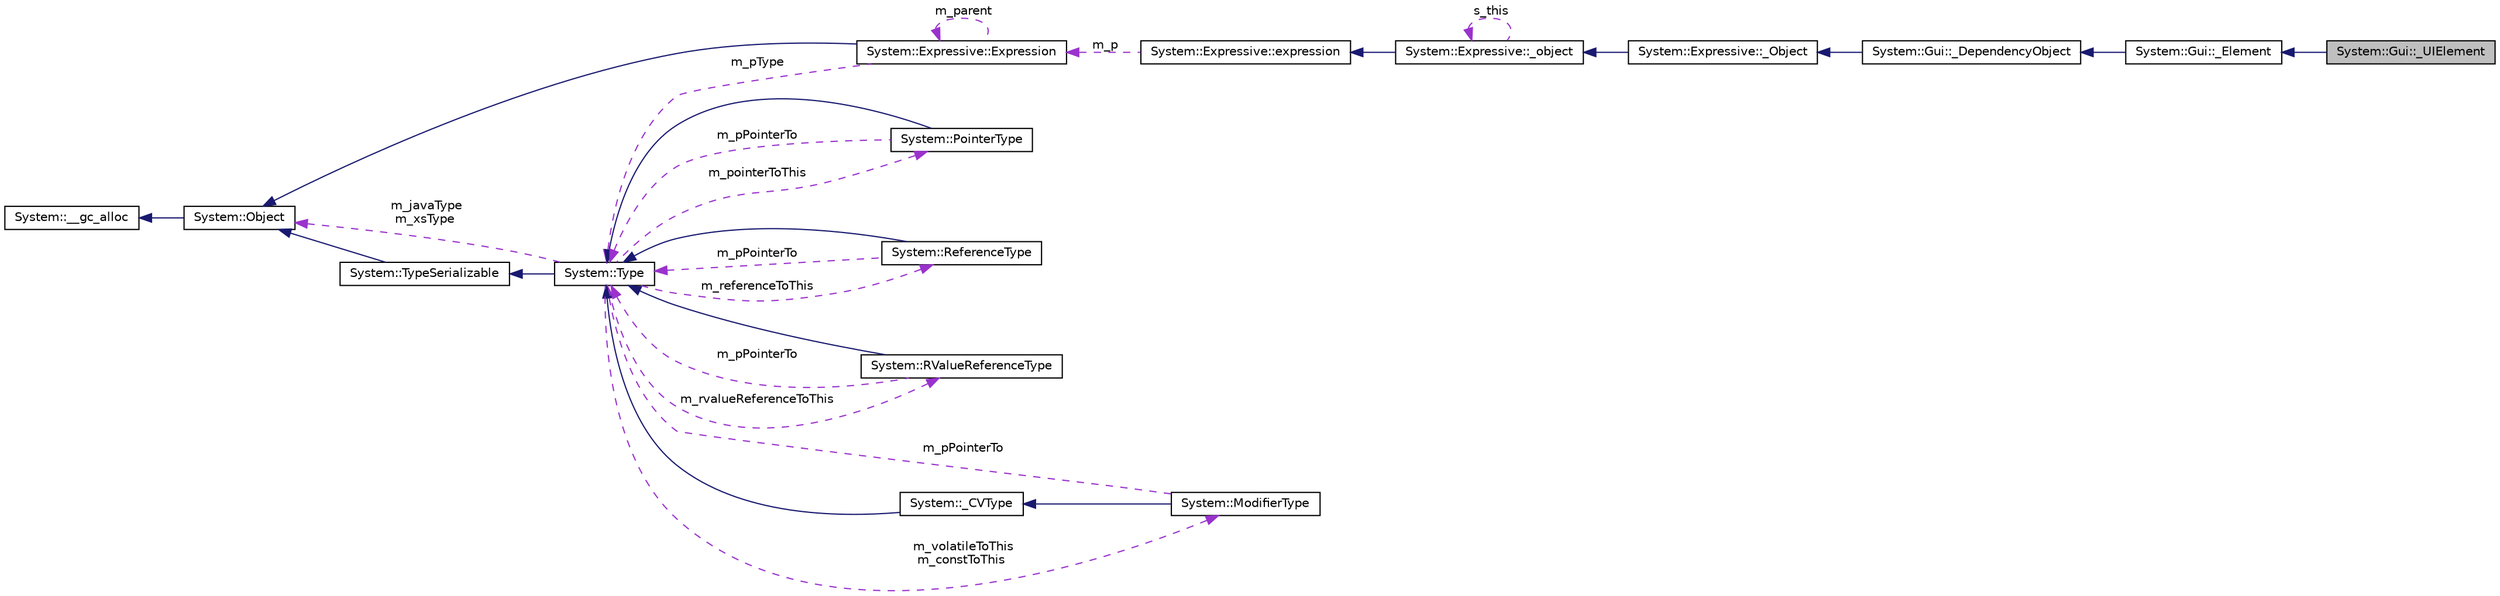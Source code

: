 digraph G
{
  edge [fontname="Helvetica",fontsize="10",labelfontname="Helvetica",labelfontsize="10"];
  node [fontname="Helvetica",fontsize="10",shape=record];
  rankdir="LR";
  Node1 [label="System::Gui::_UIElement",height=0.2,width=0.4,color="black", fillcolor="grey75", style="filled" fontcolor="black"];
  Node2 -> Node1 [dir="back",color="midnightblue",fontsize="10",style="solid",fontname="Helvetica"];
  Node2 [label="System::Gui::_Element",height=0.2,width=0.4,color="black", fillcolor="white", style="filled",URL="$class_system_1_1_gui_1_1___element.html"];
  Node3 -> Node2 [dir="back",color="midnightblue",fontsize="10",style="solid",fontname="Helvetica"];
  Node3 [label="System::Gui::_DependencyObject",height=0.2,width=0.4,color="black", fillcolor="white", style="filled",URL="$class_system_1_1_gui_1_1___dependency_object.html"];
  Node4 -> Node3 [dir="back",color="midnightblue",fontsize="10",style="solid",fontname="Helvetica"];
  Node4 [label="System::Expressive::_Object",height=0.2,width=0.4,color="black", fillcolor="white", style="filled",URL="$class_system_1_1_expressive_1_1___object.html"];
  Node5 -> Node4 [dir="back",color="midnightblue",fontsize="10",style="solid",fontname="Helvetica"];
  Node5 [label="System::Expressive::_object",height=0.2,width=0.4,color="black", fillcolor="white", style="filled",URL="$class_system_1_1_expressive_1_1__object.html"];
  Node6 -> Node5 [dir="back",color="midnightblue",fontsize="10",style="solid",fontname="Helvetica"];
  Node6 [label="System::Expressive::expression",height=0.2,width=0.4,color="black", fillcolor="white", style="filled",URL="$class_system_1_1_expressive_1_1expression.html"];
  Node7 -> Node6 [dir="back",color="darkorchid3",fontsize="10",style="dashed",label=" m_p" ,fontname="Helvetica"];
  Node7 [label="System::Expressive::Expression",height=0.2,width=0.4,color="black", fillcolor="white", style="filled",URL="$class_system_1_1_expressive_1_1_expression.html"];
  Node8 -> Node7 [dir="back",color="midnightblue",fontsize="10",style="solid",fontname="Helvetica"];
  Node8 [label="System::Object",height=0.2,width=0.4,color="black", fillcolor="white", style="filled",URL="$class_system_1_1_object.html"];
  Node9 -> Node8 [dir="back",color="midnightblue",fontsize="10",style="solid",fontname="Helvetica"];
  Node9 [label="System::__gc_alloc",height=0.2,width=0.4,color="black", fillcolor="white", style="filled",URL="$class_system_1_1____gc__alloc.html"];
  Node10 -> Node7 [dir="back",color="darkorchid3",fontsize="10",style="dashed",label=" m_pType" ,fontname="Helvetica"];
  Node10 [label="System::Type",height=0.2,width=0.4,color="black", fillcolor="white", style="filled",URL="$class_system_1_1_type.html"];
  Node11 -> Node10 [dir="back",color="midnightblue",fontsize="10",style="solid",fontname="Helvetica"];
  Node11 [label="System::TypeSerializable",height=0.2,width=0.4,color="black", fillcolor="white", style="filled",URL="$class_system_1_1_type_serializable.html"];
  Node8 -> Node11 [dir="back",color="midnightblue",fontsize="10",style="solid",fontname="Helvetica"];
  Node12 -> Node10 [dir="back",color="darkorchid3",fontsize="10",style="dashed",label=" m_pointerToThis" ,fontname="Helvetica"];
  Node12 [label="System::PointerType",height=0.2,width=0.4,color="black", fillcolor="white", style="filled",URL="$class_system_1_1_pointer_type.html"];
  Node10 -> Node12 [dir="back",color="midnightblue",fontsize="10",style="solid",fontname="Helvetica"];
  Node10 -> Node12 [dir="back",color="darkorchid3",fontsize="10",style="dashed",label=" m_pPointerTo" ,fontname="Helvetica"];
  Node13 -> Node10 [dir="back",color="darkorchid3",fontsize="10",style="dashed",label=" m_referenceToThis" ,fontname="Helvetica"];
  Node13 [label="System::ReferenceType",height=0.2,width=0.4,color="black", fillcolor="white", style="filled",URL="$class_system_1_1_reference_type.html"];
  Node10 -> Node13 [dir="back",color="midnightblue",fontsize="10",style="solid",fontname="Helvetica"];
  Node10 -> Node13 [dir="back",color="darkorchid3",fontsize="10",style="dashed",label=" m_pPointerTo" ,fontname="Helvetica"];
  Node14 -> Node10 [dir="back",color="darkorchid3",fontsize="10",style="dashed",label=" m_rvalueReferenceToThis" ,fontname="Helvetica"];
  Node14 [label="System::RValueReferenceType",height=0.2,width=0.4,color="black", fillcolor="white", style="filled",URL="$class_system_1_1_r_value_reference_type.html"];
  Node10 -> Node14 [dir="back",color="midnightblue",fontsize="10",style="solid",fontname="Helvetica"];
  Node10 -> Node14 [dir="back",color="darkorchid3",fontsize="10",style="dashed",label=" m_pPointerTo" ,fontname="Helvetica"];
  Node15 -> Node10 [dir="back",color="darkorchid3",fontsize="10",style="dashed",label=" m_volatileToThis\nm_constToThis" ,fontname="Helvetica"];
  Node15 [label="System::ModifierType",height=0.2,width=0.4,color="black", fillcolor="white", style="filled",URL="$class_system_1_1_modifier_type.html"];
  Node16 -> Node15 [dir="back",color="midnightblue",fontsize="10",style="solid",fontname="Helvetica"];
  Node16 [label="System::_CVType",height=0.2,width=0.4,color="black", fillcolor="white", style="filled",URL="$class_system_1_1___c_v_type.html"];
  Node10 -> Node16 [dir="back",color="midnightblue",fontsize="10",style="solid",fontname="Helvetica"];
  Node10 -> Node15 [dir="back",color="darkorchid3",fontsize="10",style="dashed",label=" m_pPointerTo" ,fontname="Helvetica"];
  Node8 -> Node10 [dir="back",color="darkorchid3",fontsize="10",style="dashed",label=" m_javaType\nm_xsType" ,fontname="Helvetica"];
  Node7 -> Node7 [dir="back",color="darkorchid3",fontsize="10",style="dashed",label=" m_parent" ,fontname="Helvetica"];
  Node5 -> Node5 [dir="back",color="darkorchid3",fontsize="10",style="dashed",label=" s_this" ,fontname="Helvetica"];
}
